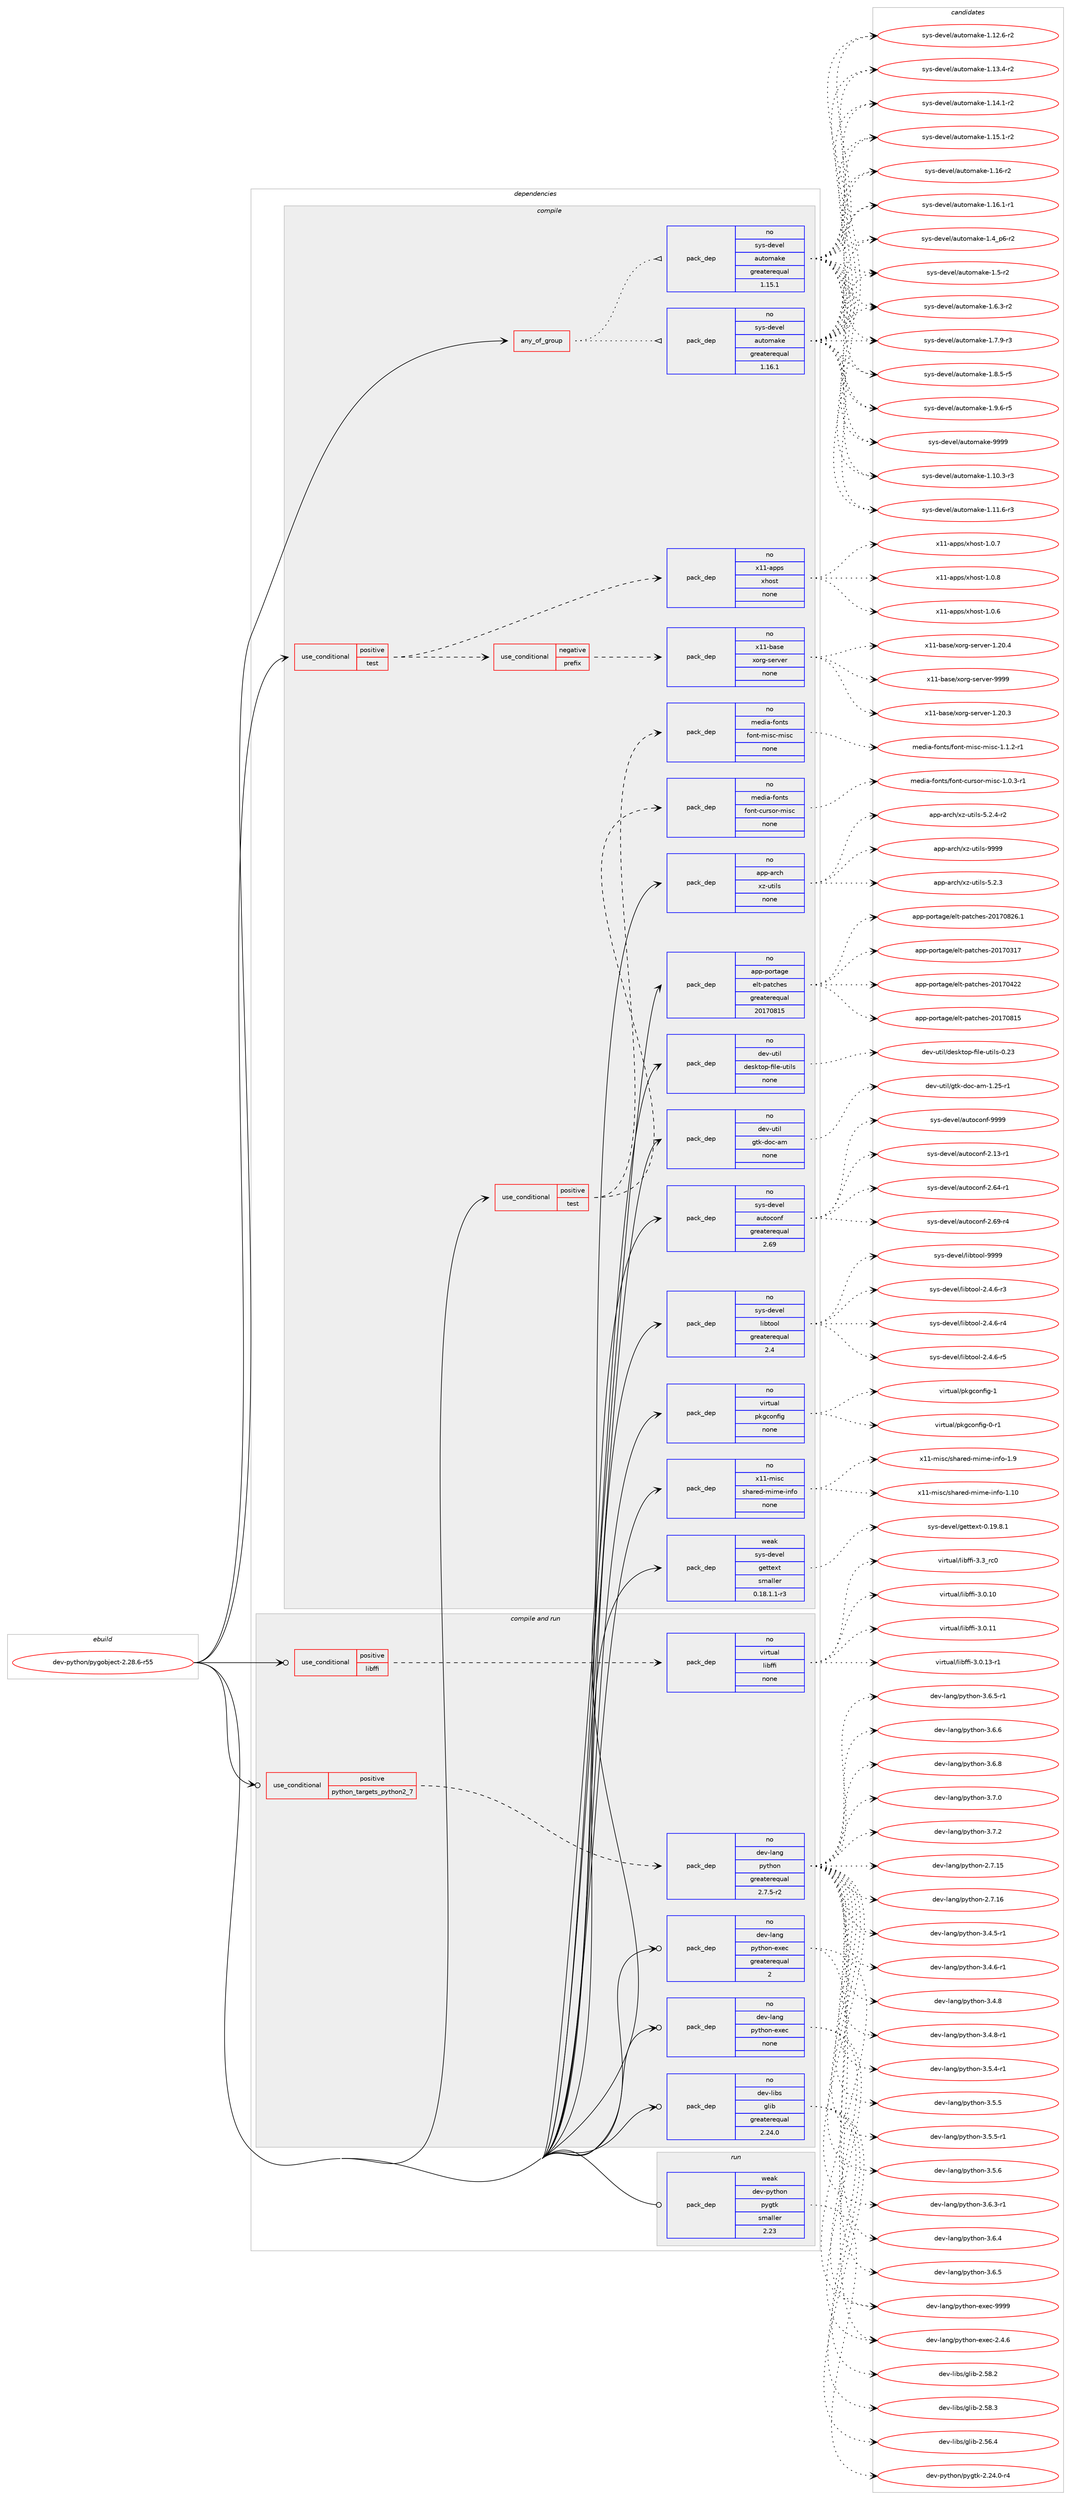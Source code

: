 digraph prolog {

# *************
# Graph options
# *************

newrank=true;
concentrate=true;
compound=true;
graph [rankdir=LR,fontname=Helvetica,fontsize=10,ranksep=1.5];#, ranksep=2.5, nodesep=0.2];
edge  [arrowhead=vee];
node  [fontname=Helvetica,fontsize=10];

# **********
# The ebuild
# **********

subgraph cluster_leftcol {
color=gray;
rank=same;
label=<<i>ebuild</i>>;
id [label="dev-python/pygobject-2.28.6-r55", color=red, width=4, href="../dev-python/pygobject-2.28.6-r55.svg"];
}

# ****************
# The dependencies
# ****************

subgraph cluster_midcol {
color=gray;
label=<<i>dependencies</i>>;
subgraph cluster_compile {
fillcolor="#eeeeee";
style=filled;
label=<<i>compile</i>>;
subgraph any22737 {
dependency1429597 [label=<<TABLE BORDER="0" CELLBORDER="1" CELLSPACING="0" CELLPADDING="4"><TR><TD CELLPADDING="10">any_of_group</TD></TR></TABLE>>, shape=none, color=red];subgraph pack1025366 {
dependency1429598 [label=<<TABLE BORDER="0" CELLBORDER="1" CELLSPACING="0" CELLPADDING="4" WIDTH="220"><TR><TD ROWSPAN="6" CELLPADDING="30">pack_dep</TD></TR><TR><TD WIDTH="110">no</TD></TR><TR><TD>sys-devel</TD></TR><TR><TD>automake</TD></TR><TR><TD>greaterequal</TD></TR><TR><TD>1.16.1</TD></TR></TABLE>>, shape=none, color=blue];
}
dependency1429597:e -> dependency1429598:w [weight=20,style="dotted",arrowhead="oinv"];
subgraph pack1025367 {
dependency1429599 [label=<<TABLE BORDER="0" CELLBORDER="1" CELLSPACING="0" CELLPADDING="4" WIDTH="220"><TR><TD ROWSPAN="6" CELLPADDING="30">pack_dep</TD></TR><TR><TD WIDTH="110">no</TD></TR><TR><TD>sys-devel</TD></TR><TR><TD>automake</TD></TR><TR><TD>greaterequal</TD></TR><TR><TD>1.15.1</TD></TR></TABLE>>, shape=none, color=blue];
}
dependency1429597:e -> dependency1429599:w [weight=20,style="dotted",arrowhead="oinv"];
}
id:e -> dependency1429597:w [weight=20,style="solid",arrowhead="vee"];
subgraph cond380913 {
dependency1429600 [label=<<TABLE BORDER="0" CELLBORDER="1" CELLSPACING="0" CELLPADDING="4"><TR><TD ROWSPAN="3" CELLPADDING="10">use_conditional</TD></TR><TR><TD>positive</TD></TR><TR><TD>test</TD></TR></TABLE>>, shape=none, color=red];
subgraph cond380914 {
dependency1429601 [label=<<TABLE BORDER="0" CELLBORDER="1" CELLSPACING="0" CELLPADDING="4"><TR><TD ROWSPAN="3" CELLPADDING="10">use_conditional</TD></TR><TR><TD>negative</TD></TR><TR><TD>prefix</TD></TR></TABLE>>, shape=none, color=red];
subgraph pack1025368 {
dependency1429602 [label=<<TABLE BORDER="0" CELLBORDER="1" CELLSPACING="0" CELLPADDING="4" WIDTH="220"><TR><TD ROWSPAN="6" CELLPADDING="30">pack_dep</TD></TR><TR><TD WIDTH="110">no</TD></TR><TR><TD>x11-base</TD></TR><TR><TD>xorg-server</TD></TR><TR><TD>none</TD></TR><TR><TD></TD></TR></TABLE>>, shape=none, color=blue];
}
dependency1429601:e -> dependency1429602:w [weight=20,style="dashed",arrowhead="vee"];
}
dependency1429600:e -> dependency1429601:w [weight=20,style="dashed",arrowhead="vee"];
subgraph pack1025369 {
dependency1429603 [label=<<TABLE BORDER="0" CELLBORDER="1" CELLSPACING="0" CELLPADDING="4" WIDTH="220"><TR><TD ROWSPAN="6" CELLPADDING="30">pack_dep</TD></TR><TR><TD WIDTH="110">no</TD></TR><TR><TD>x11-apps</TD></TR><TR><TD>xhost</TD></TR><TR><TD>none</TD></TR><TR><TD></TD></TR></TABLE>>, shape=none, color=blue];
}
dependency1429600:e -> dependency1429603:w [weight=20,style="dashed",arrowhead="vee"];
}
id:e -> dependency1429600:w [weight=20,style="solid",arrowhead="vee"];
subgraph cond380915 {
dependency1429604 [label=<<TABLE BORDER="0" CELLBORDER="1" CELLSPACING="0" CELLPADDING="4"><TR><TD ROWSPAN="3" CELLPADDING="10">use_conditional</TD></TR><TR><TD>positive</TD></TR><TR><TD>test</TD></TR></TABLE>>, shape=none, color=red];
subgraph pack1025370 {
dependency1429605 [label=<<TABLE BORDER="0" CELLBORDER="1" CELLSPACING="0" CELLPADDING="4" WIDTH="220"><TR><TD ROWSPAN="6" CELLPADDING="30">pack_dep</TD></TR><TR><TD WIDTH="110">no</TD></TR><TR><TD>media-fonts</TD></TR><TR><TD>font-cursor-misc</TD></TR><TR><TD>none</TD></TR><TR><TD></TD></TR></TABLE>>, shape=none, color=blue];
}
dependency1429604:e -> dependency1429605:w [weight=20,style="dashed",arrowhead="vee"];
subgraph pack1025371 {
dependency1429606 [label=<<TABLE BORDER="0" CELLBORDER="1" CELLSPACING="0" CELLPADDING="4" WIDTH="220"><TR><TD ROWSPAN="6" CELLPADDING="30">pack_dep</TD></TR><TR><TD WIDTH="110">no</TD></TR><TR><TD>media-fonts</TD></TR><TR><TD>font-misc-misc</TD></TR><TR><TD>none</TD></TR><TR><TD></TD></TR></TABLE>>, shape=none, color=blue];
}
dependency1429604:e -> dependency1429606:w [weight=20,style="dashed",arrowhead="vee"];
}
id:e -> dependency1429604:w [weight=20,style="solid",arrowhead="vee"];
subgraph pack1025372 {
dependency1429607 [label=<<TABLE BORDER="0" CELLBORDER="1" CELLSPACING="0" CELLPADDING="4" WIDTH="220"><TR><TD ROWSPAN="6" CELLPADDING="30">pack_dep</TD></TR><TR><TD WIDTH="110">no</TD></TR><TR><TD>app-arch</TD></TR><TR><TD>xz-utils</TD></TR><TR><TD>none</TD></TR><TR><TD></TD></TR></TABLE>>, shape=none, color=blue];
}
id:e -> dependency1429607:w [weight=20,style="solid",arrowhead="vee"];
subgraph pack1025373 {
dependency1429608 [label=<<TABLE BORDER="0" CELLBORDER="1" CELLSPACING="0" CELLPADDING="4" WIDTH="220"><TR><TD ROWSPAN="6" CELLPADDING="30">pack_dep</TD></TR><TR><TD WIDTH="110">no</TD></TR><TR><TD>app-portage</TD></TR><TR><TD>elt-patches</TD></TR><TR><TD>greaterequal</TD></TR><TR><TD>20170815</TD></TR></TABLE>>, shape=none, color=blue];
}
id:e -> dependency1429608:w [weight=20,style="solid",arrowhead="vee"];
subgraph pack1025374 {
dependency1429609 [label=<<TABLE BORDER="0" CELLBORDER="1" CELLSPACING="0" CELLPADDING="4" WIDTH="220"><TR><TD ROWSPAN="6" CELLPADDING="30">pack_dep</TD></TR><TR><TD WIDTH="110">no</TD></TR><TR><TD>dev-util</TD></TR><TR><TD>desktop-file-utils</TD></TR><TR><TD>none</TD></TR><TR><TD></TD></TR></TABLE>>, shape=none, color=blue];
}
id:e -> dependency1429609:w [weight=20,style="solid",arrowhead="vee"];
subgraph pack1025375 {
dependency1429610 [label=<<TABLE BORDER="0" CELLBORDER="1" CELLSPACING="0" CELLPADDING="4" WIDTH="220"><TR><TD ROWSPAN="6" CELLPADDING="30">pack_dep</TD></TR><TR><TD WIDTH="110">no</TD></TR><TR><TD>dev-util</TD></TR><TR><TD>gtk-doc-am</TD></TR><TR><TD>none</TD></TR><TR><TD></TD></TR></TABLE>>, shape=none, color=blue];
}
id:e -> dependency1429610:w [weight=20,style="solid",arrowhead="vee"];
subgraph pack1025376 {
dependency1429611 [label=<<TABLE BORDER="0" CELLBORDER="1" CELLSPACING="0" CELLPADDING="4" WIDTH="220"><TR><TD ROWSPAN="6" CELLPADDING="30">pack_dep</TD></TR><TR><TD WIDTH="110">no</TD></TR><TR><TD>sys-devel</TD></TR><TR><TD>autoconf</TD></TR><TR><TD>greaterequal</TD></TR><TR><TD>2.69</TD></TR></TABLE>>, shape=none, color=blue];
}
id:e -> dependency1429611:w [weight=20,style="solid",arrowhead="vee"];
subgraph pack1025377 {
dependency1429612 [label=<<TABLE BORDER="0" CELLBORDER="1" CELLSPACING="0" CELLPADDING="4" WIDTH="220"><TR><TD ROWSPAN="6" CELLPADDING="30">pack_dep</TD></TR><TR><TD WIDTH="110">no</TD></TR><TR><TD>sys-devel</TD></TR><TR><TD>libtool</TD></TR><TR><TD>greaterequal</TD></TR><TR><TD>2.4</TD></TR></TABLE>>, shape=none, color=blue];
}
id:e -> dependency1429612:w [weight=20,style="solid",arrowhead="vee"];
subgraph pack1025378 {
dependency1429613 [label=<<TABLE BORDER="0" CELLBORDER="1" CELLSPACING="0" CELLPADDING="4" WIDTH="220"><TR><TD ROWSPAN="6" CELLPADDING="30">pack_dep</TD></TR><TR><TD WIDTH="110">no</TD></TR><TR><TD>virtual</TD></TR><TR><TD>pkgconfig</TD></TR><TR><TD>none</TD></TR><TR><TD></TD></TR></TABLE>>, shape=none, color=blue];
}
id:e -> dependency1429613:w [weight=20,style="solid",arrowhead="vee"];
subgraph pack1025379 {
dependency1429614 [label=<<TABLE BORDER="0" CELLBORDER="1" CELLSPACING="0" CELLPADDING="4" WIDTH="220"><TR><TD ROWSPAN="6" CELLPADDING="30">pack_dep</TD></TR><TR><TD WIDTH="110">no</TD></TR><TR><TD>x11-misc</TD></TR><TR><TD>shared-mime-info</TD></TR><TR><TD>none</TD></TR><TR><TD></TD></TR></TABLE>>, shape=none, color=blue];
}
id:e -> dependency1429614:w [weight=20,style="solid",arrowhead="vee"];
subgraph pack1025380 {
dependency1429615 [label=<<TABLE BORDER="0" CELLBORDER="1" CELLSPACING="0" CELLPADDING="4" WIDTH="220"><TR><TD ROWSPAN="6" CELLPADDING="30">pack_dep</TD></TR><TR><TD WIDTH="110">weak</TD></TR><TR><TD>sys-devel</TD></TR><TR><TD>gettext</TD></TR><TR><TD>smaller</TD></TR><TR><TD>0.18.1.1-r3</TD></TR></TABLE>>, shape=none, color=blue];
}
id:e -> dependency1429615:w [weight=20,style="solid",arrowhead="vee"];
}
subgraph cluster_compileandrun {
fillcolor="#eeeeee";
style=filled;
label=<<i>compile and run</i>>;
subgraph cond380916 {
dependency1429616 [label=<<TABLE BORDER="0" CELLBORDER="1" CELLSPACING="0" CELLPADDING="4"><TR><TD ROWSPAN="3" CELLPADDING="10">use_conditional</TD></TR><TR><TD>positive</TD></TR><TR><TD>libffi</TD></TR></TABLE>>, shape=none, color=red];
subgraph pack1025381 {
dependency1429617 [label=<<TABLE BORDER="0" CELLBORDER="1" CELLSPACING="0" CELLPADDING="4" WIDTH="220"><TR><TD ROWSPAN="6" CELLPADDING="30">pack_dep</TD></TR><TR><TD WIDTH="110">no</TD></TR><TR><TD>virtual</TD></TR><TR><TD>libffi</TD></TR><TR><TD>none</TD></TR><TR><TD></TD></TR></TABLE>>, shape=none, color=blue];
}
dependency1429616:e -> dependency1429617:w [weight=20,style="dashed",arrowhead="vee"];
}
id:e -> dependency1429616:w [weight=20,style="solid",arrowhead="odotvee"];
subgraph cond380917 {
dependency1429618 [label=<<TABLE BORDER="0" CELLBORDER="1" CELLSPACING="0" CELLPADDING="4"><TR><TD ROWSPAN="3" CELLPADDING="10">use_conditional</TD></TR><TR><TD>positive</TD></TR><TR><TD>python_targets_python2_7</TD></TR></TABLE>>, shape=none, color=red];
subgraph pack1025382 {
dependency1429619 [label=<<TABLE BORDER="0" CELLBORDER="1" CELLSPACING="0" CELLPADDING="4" WIDTH="220"><TR><TD ROWSPAN="6" CELLPADDING="30">pack_dep</TD></TR><TR><TD WIDTH="110">no</TD></TR><TR><TD>dev-lang</TD></TR><TR><TD>python</TD></TR><TR><TD>greaterequal</TD></TR><TR><TD>2.7.5-r2</TD></TR></TABLE>>, shape=none, color=blue];
}
dependency1429618:e -> dependency1429619:w [weight=20,style="dashed",arrowhead="vee"];
}
id:e -> dependency1429618:w [weight=20,style="solid",arrowhead="odotvee"];
subgraph pack1025383 {
dependency1429620 [label=<<TABLE BORDER="0" CELLBORDER="1" CELLSPACING="0" CELLPADDING="4" WIDTH="220"><TR><TD ROWSPAN="6" CELLPADDING="30">pack_dep</TD></TR><TR><TD WIDTH="110">no</TD></TR><TR><TD>dev-lang</TD></TR><TR><TD>python-exec</TD></TR><TR><TD>greaterequal</TD></TR><TR><TD>2</TD></TR></TABLE>>, shape=none, color=blue];
}
id:e -> dependency1429620:w [weight=20,style="solid",arrowhead="odotvee"];
subgraph pack1025384 {
dependency1429621 [label=<<TABLE BORDER="0" CELLBORDER="1" CELLSPACING="0" CELLPADDING="4" WIDTH="220"><TR><TD ROWSPAN="6" CELLPADDING="30">pack_dep</TD></TR><TR><TD WIDTH="110">no</TD></TR><TR><TD>dev-lang</TD></TR><TR><TD>python-exec</TD></TR><TR><TD>none</TD></TR><TR><TD></TD></TR></TABLE>>, shape=none, color=blue];
}
id:e -> dependency1429621:w [weight=20,style="solid",arrowhead="odotvee"];
subgraph pack1025385 {
dependency1429622 [label=<<TABLE BORDER="0" CELLBORDER="1" CELLSPACING="0" CELLPADDING="4" WIDTH="220"><TR><TD ROWSPAN="6" CELLPADDING="30">pack_dep</TD></TR><TR><TD WIDTH="110">no</TD></TR><TR><TD>dev-libs</TD></TR><TR><TD>glib</TD></TR><TR><TD>greaterequal</TD></TR><TR><TD>2.24.0</TD></TR></TABLE>>, shape=none, color=blue];
}
id:e -> dependency1429622:w [weight=20,style="solid",arrowhead="odotvee"];
}
subgraph cluster_run {
fillcolor="#eeeeee";
style=filled;
label=<<i>run</i>>;
subgraph pack1025386 {
dependency1429623 [label=<<TABLE BORDER="0" CELLBORDER="1" CELLSPACING="0" CELLPADDING="4" WIDTH="220"><TR><TD ROWSPAN="6" CELLPADDING="30">pack_dep</TD></TR><TR><TD WIDTH="110">weak</TD></TR><TR><TD>dev-python</TD></TR><TR><TD>pygtk</TD></TR><TR><TD>smaller</TD></TR><TR><TD>2.23</TD></TR></TABLE>>, shape=none, color=blue];
}
id:e -> dependency1429623:w [weight=20,style="solid",arrowhead="odot"];
}
}

# **************
# The candidates
# **************

subgraph cluster_choices {
rank=same;
color=gray;
label=<<i>candidates</i>>;

subgraph choice1025366 {
color=black;
nodesep=1;
choice11512111545100101118101108479711711611110997107101454946494846514511451 [label="sys-devel/automake-1.10.3-r3", color=red, width=4,href="../sys-devel/automake-1.10.3-r3.svg"];
choice11512111545100101118101108479711711611110997107101454946494946544511451 [label="sys-devel/automake-1.11.6-r3", color=red, width=4,href="../sys-devel/automake-1.11.6-r3.svg"];
choice11512111545100101118101108479711711611110997107101454946495046544511450 [label="sys-devel/automake-1.12.6-r2", color=red, width=4,href="../sys-devel/automake-1.12.6-r2.svg"];
choice11512111545100101118101108479711711611110997107101454946495146524511450 [label="sys-devel/automake-1.13.4-r2", color=red, width=4,href="../sys-devel/automake-1.13.4-r2.svg"];
choice11512111545100101118101108479711711611110997107101454946495246494511450 [label="sys-devel/automake-1.14.1-r2", color=red, width=4,href="../sys-devel/automake-1.14.1-r2.svg"];
choice11512111545100101118101108479711711611110997107101454946495346494511450 [label="sys-devel/automake-1.15.1-r2", color=red, width=4,href="../sys-devel/automake-1.15.1-r2.svg"];
choice1151211154510010111810110847971171161111099710710145494649544511450 [label="sys-devel/automake-1.16-r2", color=red, width=4,href="../sys-devel/automake-1.16-r2.svg"];
choice11512111545100101118101108479711711611110997107101454946495446494511449 [label="sys-devel/automake-1.16.1-r1", color=red, width=4,href="../sys-devel/automake-1.16.1-r1.svg"];
choice115121115451001011181011084797117116111109971071014549465295112544511450 [label="sys-devel/automake-1.4_p6-r2", color=red, width=4,href="../sys-devel/automake-1.4_p6-r2.svg"];
choice11512111545100101118101108479711711611110997107101454946534511450 [label="sys-devel/automake-1.5-r2", color=red, width=4,href="../sys-devel/automake-1.5-r2.svg"];
choice115121115451001011181011084797117116111109971071014549465446514511450 [label="sys-devel/automake-1.6.3-r2", color=red, width=4,href="../sys-devel/automake-1.6.3-r2.svg"];
choice115121115451001011181011084797117116111109971071014549465546574511451 [label="sys-devel/automake-1.7.9-r3", color=red, width=4,href="../sys-devel/automake-1.7.9-r3.svg"];
choice115121115451001011181011084797117116111109971071014549465646534511453 [label="sys-devel/automake-1.8.5-r5", color=red, width=4,href="../sys-devel/automake-1.8.5-r5.svg"];
choice115121115451001011181011084797117116111109971071014549465746544511453 [label="sys-devel/automake-1.9.6-r5", color=red, width=4,href="../sys-devel/automake-1.9.6-r5.svg"];
choice115121115451001011181011084797117116111109971071014557575757 [label="sys-devel/automake-9999", color=red, width=4,href="../sys-devel/automake-9999.svg"];
dependency1429598:e -> choice11512111545100101118101108479711711611110997107101454946494846514511451:w [style=dotted,weight="100"];
dependency1429598:e -> choice11512111545100101118101108479711711611110997107101454946494946544511451:w [style=dotted,weight="100"];
dependency1429598:e -> choice11512111545100101118101108479711711611110997107101454946495046544511450:w [style=dotted,weight="100"];
dependency1429598:e -> choice11512111545100101118101108479711711611110997107101454946495146524511450:w [style=dotted,weight="100"];
dependency1429598:e -> choice11512111545100101118101108479711711611110997107101454946495246494511450:w [style=dotted,weight="100"];
dependency1429598:e -> choice11512111545100101118101108479711711611110997107101454946495346494511450:w [style=dotted,weight="100"];
dependency1429598:e -> choice1151211154510010111810110847971171161111099710710145494649544511450:w [style=dotted,weight="100"];
dependency1429598:e -> choice11512111545100101118101108479711711611110997107101454946495446494511449:w [style=dotted,weight="100"];
dependency1429598:e -> choice115121115451001011181011084797117116111109971071014549465295112544511450:w [style=dotted,weight="100"];
dependency1429598:e -> choice11512111545100101118101108479711711611110997107101454946534511450:w [style=dotted,weight="100"];
dependency1429598:e -> choice115121115451001011181011084797117116111109971071014549465446514511450:w [style=dotted,weight="100"];
dependency1429598:e -> choice115121115451001011181011084797117116111109971071014549465546574511451:w [style=dotted,weight="100"];
dependency1429598:e -> choice115121115451001011181011084797117116111109971071014549465646534511453:w [style=dotted,weight="100"];
dependency1429598:e -> choice115121115451001011181011084797117116111109971071014549465746544511453:w [style=dotted,weight="100"];
dependency1429598:e -> choice115121115451001011181011084797117116111109971071014557575757:w [style=dotted,weight="100"];
}
subgraph choice1025367 {
color=black;
nodesep=1;
choice11512111545100101118101108479711711611110997107101454946494846514511451 [label="sys-devel/automake-1.10.3-r3", color=red, width=4,href="../sys-devel/automake-1.10.3-r3.svg"];
choice11512111545100101118101108479711711611110997107101454946494946544511451 [label="sys-devel/automake-1.11.6-r3", color=red, width=4,href="../sys-devel/automake-1.11.6-r3.svg"];
choice11512111545100101118101108479711711611110997107101454946495046544511450 [label="sys-devel/automake-1.12.6-r2", color=red, width=4,href="../sys-devel/automake-1.12.6-r2.svg"];
choice11512111545100101118101108479711711611110997107101454946495146524511450 [label="sys-devel/automake-1.13.4-r2", color=red, width=4,href="../sys-devel/automake-1.13.4-r2.svg"];
choice11512111545100101118101108479711711611110997107101454946495246494511450 [label="sys-devel/automake-1.14.1-r2", color=red, width=4,href="../sys-devel/automake-1.14.1-r2.svg"];
choice11512111545100101118101108479711711611110997107101454946495346494511450 [label="sys-devel/automake-1.15.1-r2", color=red, width=4,href="../sys-devel/automake-1.15.1-r2.svg"];
choice1151211154510010111810110847971171161111099710710145494649544511450 [label="sys-devel/automake-1.16-r2", color=red, width=4,href="../sys-devel/automake-1.16-r2.svg"];
choice11512111545100101118101108479711711611110997107101454946495446494511449 [label="sys-devel/automake-1.16.1-r1", color=red, width=4,href="../sys-devel/automake-1.16.1-r1.svg"];
choice115121115451001011181011084797117116111109971071014549465295112544511450 [label="sys-devel/automake-1.4_p6-r2", color=red, width=4,href="../sys-devel/automake-1.4_p6-r2.svg"];
choice11512111545100101118101108479711711611110997107101454946534511450 [label="sys-devel/automake-1.5-r2", color=red, width=4,href="../sys-devel/automake-1.5-r2.svg"];
choice115121115451001011181011084797117116111109971071014549465446514511450 [label="sys-devel/automake-1.6.3-r2", color=red, width=4,href="../sys-devel/automake-1.6.3-r2.svg"];
choice115121115451001011181011084797117116111109971071014549465546574511451 [label="sys-devel/automake-1.7.9-r3", color=red, width=4,href="../sys-devel/automake-1.7.9-r3.svg"];
choice115121115451001011181011084797117116111109971071014549465646534511453 [label="sys-devel/automake-1.8.5-r5", color=red, width=4,href="../sys-devel/automake-1.8.5-r5.svg"];
choice115121115451001011181011084797117116111109971071014549465746544511453 [label="sys-devel/automake-1.9.6-r5", color=red, width=4,href="../sys-devel/automake-1.9.6-r5.svg"];
choice115121115451001011181011084797117116111109971071014557575757 [label="sys-devel/automake-9999", color=red, width=4,href="../sys-devel/automake-9999.svg"];
dependency1429599:e -> choice11512111545100101118101108479711711611110997107101454946494846514511451:w [style=dotted,weight="100"];
dependency1429599:e -> choice11512111545100101118101108479711711611110997107101454946494946544511451:w [style=dotted,weight="100"];
dependency1429599:e -> choice11512111545100101118101108479711711611110997107101454946495046544511450:w [style=dotted,weight="100"];
dependency1429599:e -> choice11512111545100101118101108479711711611110997107101454946495146524511450:w [style=dotted,weight="100"];
dependency1429599:e -> choice11512111545100101118101108479711711611110997107101454946495246494511450:w [style=dotted,weight="100"];
dependency1429599:e -> choice11512111545100101118101108479711711611110997107101454946495346494511450:w [style=dotted,weight="100"];
dependency1429599:e -> choice1151211154510010111810110847971171161111099710710145494649544511450:w [style=dotted,weight="100"];
dependency1429599:e -> choice11512111545100101118101108479711711611110997107101454946495446494511449:w [style=dotted,weight="100"];
dependency1429599:e -> choice115121115451001011181011084797117116111109971071014549465295112544511450:w [style=dotted,weight="100"];
dependency1429599:e -> choice11512111545100101118101108479711711611110997107101454946534511450:w [style=dotted,weight="100"];
dependency1429599:e -> choice115121115451001011181011084797117116111109971071014549465446514511450:w [style=dotted,weight="100"];
dependency1429599:e -> choice115121115451001011181011084797117116111109971071014549465546574511451:w [style=dotted,weight="100"];
dependency1429599:e -> choice115121115451001011181011084797117116111109971071014549465646534511453:w [style=dotted,weight="100"];
dependency1429599:e -> choice115121115451001011181011084797117116111109971071014549465746544511453:w [style=dotted,weight="100"];
dependency1429599:e -> choice115121115451001011181011084797117116111109971071014557575757:w [style=dotted,weight="100"];
}
subgraph choice1025368 {
color=black;
nodesep=1;
choice1204949459897115101471201111141034511510111411810111445494650484651 [label="x11-base/xorg-server-1.20.3", color=red, width=4,href="../x11-base/xorg-server-1.20.3.svg"];
choice1204949459897115101471201111141034511510111411810111445494650484652 [label="x11-base/xorg-server-1.20.4", color=red, width=4,href="../x11-base/xorg-server-1.20.4.svg"];
choice120494945989711510147120111114103451151011141181011144557575757 [label="x11-base/xorg-server-9999", color=red, width=4,href="../x11-base/xorg-server-9999.svg"];
dependency1429602:e -> choice1204949459897115101471201111141034511510111411810111445494650484651:w [style=dotted,weight="100"];
dependency1429602:e -> choice1204949459897115101471201111141034511510111411810111445494650484652:w [style=dotted,weight="100"];
dependency1429602:e -> choice120494945989711510147120111114103451151011141181011144557575757:w [style=dotted,weight="100"];
}
subgraph choice1025369 {
color=black;
nodesep=1;
choice1204949459711211211547120104111115116454946484654 [label="x11-apps/xhost-1.0.6", color=red, width=4,href="../x11-apps/xhost-1.0.6.svg"];
choice1204949459711211211547120104111115116454946484655 [label="x11-apps/xhost-1.0.7", color=red, width=4,href="../x11-apps/xhost-1.0.7.svg"];
choice1204949459711211211547120104111115116454946484656 [label="x11-apps/xhost-1.0.8", color=red, width=4,href="../x11-apps/xhost-1.0.8.svg"];
dependency1429603:e -> choice1204949459711211211547120104111115116454946484654:w [style=dotted,weight="100"];
dependency1429603:e -> choice1204949459711211211547120104111115116454946484655:w [style=dotted,weight="100"];
dependency1429603:e -> choice1204949459711211211547120104111115116454946484656:w [style=dotted,weight="100"];
}
subgraph choice1025370 {
color=black;
nodesep=1;
choice109101100105974510211111011611547102111110116459911711411511111445109105115994549464846514511449 [label="media-fonts/font-cursor-misc-1.0.3-r1", color=red, width=4,href="../media-fonts/font-cursor-misc-1.0.3-r1.svg"];
dependency1429605:e -> choice109101100105974510211111011611547102111110116459911711411511111445109105115994549464846514511449:w [style=dotted,weight="100"];
}
subgraph choice1025371 {
color=black;
nodesep=1;
choice109101100105974510211111011611547102111110116451091051159945109105115994549464946504511449 [label="media-fonts/font-misc-misc-1.1.2-r1", color=red, width=4,href="../media-fonts/font-misc-misc-1.1.2-r1.svg"];
dependency1429606:e -> choice109101100105974510211111011611547102111110116451091051159945109105115994549464946504511449:w [style=dotted,weight="100"];
}
subgraph choice1025372 {
color=black;
nodesep=1;
choice971121124597114991044712012245117116105108115455346504651 [label="app-arch/xz-utils-5.2.3", color=red, width=4,href="../app-arch/xz-utils-5.2.3.svg"];
choice9711211245971149910447120122451171161051081154553465046524511450 [label="app-arch/xz-utils-5.2.4-r2", color=red, width=4,href="../app-arch/xz-utils-5.2.4-r2.svg"];
choice9711211245971149910447120122451171161051081154557575757 [label="app-arch/xz-utils-9999", color=red, width=4,href="../app-arch/xz-utils-9999.svg"];
dependency1429607:e -> choice971121124597114991044712012245117116105108115455346504651:w [style=dotted,weight="100"];
dependency1429607:e -> choice9711211245971149910447120122451171161051081154553465046524511450:w [style=dotted,weight="100"];
dependency1429607:e -> choice9711211245971149910447120122451171161051081154557575757:w [style=dotted,weight="100"];
}
subgraph choice1025373 {
color=black;
nodesep=1;
choice97112112451121111141169710310147101108116451129711699104101115455048495548514955 [label="app-portage/elt-patches-20170317", color=red, width=4,href="../app-portage/elt-patches-20170317.svg"];
choice97112112451121111141169710310147101108116451129711699104101115455048495548525050 [label="app-portage/elt-patches-20170422", color=red, width=4,href="../app-portage/elt-patches-20170422.svg"];
choice97112112451121111141169710310147101108116451129711699104101115455048495548564953 [label="app-portage/elt-patches-20170815", color=red, width=4,href="../app-portage/elt-patches-20170815.svg"];
choice971121124511211111411697103101471011081164511297116991041011154550484955485650544649 [label="app-portage/elt-patches-20170826.1", color=red, width=4,href="../app-portage/elt-patches-20170826.1.svg"];
dependency1429608:e -> choice97112112451121111141169710310147101108116451129711699104101115455048495548514955:w [style=dotted,weight="100"];
dependency1429608:e -> choice97112112451121111141169710310147101108116451129711699104101115455048495548525050:w [style=dotted,weight="100"];
dependency1429608:e -> choice97112112451121111141169710310147101108116451129711699104101115455048495548564953:w [style=dotted,weight="100"];
dependency1429608:e -> choice971121124511211111411697103101471011081164511297116991041011154550484955485650544649:w [style=dotted,weight="100"];
}
subgraph choice1025374 {
color=black;
nodesep=1;
choice100101118451171161051084710010111510711611111245102105108101451171161051081154548465051 [label="dev-util/desktop-file-utils-0.23", color=red, width=4,href="../dev-util/desktop-file-utils-0.23.svg"];
dependency1429609:e -> choice100101118451171161051084710010111510711611111245102105108101451171161051081154548465051:w [style=dotted,weight="100"];
}
subgraph choice1025375 {
color=black;
nodesep=1;
choice10010111845117116105108471031161074510011199459710945494650534511449 [label="dev-util/gtk-doc-am-1.25-r1", color=red, width=4,href="../dev-util/gtk-doc-am-1.25-r1.svg"];
dependency1429610:e -> choice10010111845117116105108471031161074510011199459710945494650534511449:w [style=dotted,weight="100"];
}
subgraph choice1025376 {
color=black;
nodesep=1;
choice1151211154510010111810110847971171161119911111010245504649514511449 [label="sys-devel/autoconf-2.13-r1", color=red, width=4,href="../sys-devel/autoconf-2.13-r1.svg"];
choice1151211154510010111810110847971171161119911111010245504654524511449 [label="sys-devel/autoconf-2.64-r1", color=red, width=4,href="../sys-devel/autoconf-2.64-r1.svg"];
choice1151211154510010111810110847971171161119911111010245504654574511452 [label="sys-devel/autoconf-2.69-r4", color=red, width=4,href="../sys-devel/autoconf-2.69-r4.svg"];
choice115121115451001011181011084797117116111991111101024557575757 [label="sys-devel/autoconf-9999", color=red, width=4,href="../sys-devel/autoconf-9999.svg"];
dependency1429611:e -> choice1151211154510010111810110847971171161119911111010245504649514511449:w [style=dotted,weight="100"];
dependency1429611:e -> choice1151211154510010111810110847971171161119911111010245504654524511449:w [style=dotted,weight="100"];
dependency1429611:e -> choice1151211154510010111810110847971171161119911111010245504654574511452:w [style=dotted,weight="100"];
dependency1429611:e -> choice115121115451001011181011084797117116111991111101024557575757:w [style=dotted,weight="100"];
}
subgraph choice1025377 {
color=black;
nodesep=1;
choice1151211154510010111810110847108105981161111111084550465246544511451 [label="sys-devel/libtool-2.4.6-r3", color=red, width=4,href="../sys-devel/libtool-2.4.6-r3.svg"];
choice1151211154510010111810110847108105981161111111084550465246544511452 [label="sys-devel/libtool-2.4.6-r4", color=red, width=4,href="../sys-devel/libtool-2.4.6-r4.svg"];
choice1151211154510010111810110847108105981161111111084550465246544511453 [label="sys-devel/libtool-2.4.6-r5", color=red, width=4,href="../sys-devel/libtool-2.4.6-r5.svg"];
choice1151211154510010111810110847108105981161111111084557575757 [label="sys-devel/libtool-9999", color=red, width=4,href="../sys-devel/libtool-9999.svg"];
dependency1429612:e -> choice1151211154510010111810110847108105981161111111084550465246544511451:w [style=dotted,weight="100"];
dependency1429612:e -> choice1151211154510010111810110847108105981161111111084550465246544511452:w [style=dotted,weight="100"];
dependency1429612:e -> choice1151211154510010111810110847108105981161111111084550465246544511453:w [style=dotted,weight="100"];
dependency1429612:e -> choice1151211154510010111810110847108105981161111111084557575757:w [style=dotted,weight="100"];
}
subgraph choice1025378 {
color=black;
nodesep=1;
choice11810511411611797108471121071039911111010210510345484511449 [label="virtual/pkgconfig-0-r1", color=red, width=4,href="../virtual/pkgconfig-0-r1.svg"];
choice1181051141161179710847112107103991111101021051034549 [label="virtual/pkgconfig-1", color=red, width=4,href="../virtual/pkgconfig-1.svg"];
dependency1429613:e -> choice11810511411611797108471121071039911111010210510345484511449:w [style=dotted,weight="100"];
dependency1429613:e -> choice1181051141161179710847112107103991111101021051034549:w [style=dotted,weight="100"];
}
subgraph choice1025379 {
color=black;
nodesep=1;
choice12049494510910511599471151049711410110045109105109101451051101021114549464948 [label="x11-misc/shared-mime-info-1.10", color=red, width=4,href="../x11-misc/shared-mime-info-1.10.svg"];
choice120494945109105115994711510497114101100451091051091014510511010211145494657 [label="x11-misc/shared-mime-info-1.9", color=red, width=4,href="../x11-misc/shared-mime-info-1.9.svg"];
dependency1429614:e -> choice12049494510910511599471151049711410110045109105109101451051101021114549464948:w [style=dotted,weight="100"];
dependency1429614:e -> choice120494945109105115994711510497114101100451091051091014510511010211145494657:w [style=dotted,weight="100"];
}
subgraph choice1025380 {
color=black;
nodesep=1;
choice1151211154510010111810110847103101116116101120116454846495746564649 [label="sys-devel/gettext-0.19.8.1", color=red, width=4,href="../sys-devel/gettext-0.19.8.1.svg"];
dependency1429615:e -> choice1151211154510010111810110847103101116116101120116454846495746564649:w [style=dotted,weight="100"];
}
subgraph choice1025381 {
color=black;
nodesep=1;
choice11810511411611797108471081059810210210545514648464948 [label="virtual/libffi-3.0.10", color=red, width=4,href="../virtual/libffi-3.0.10.svg"];
choice11810511411611797108471081059810210210545514648464949 [label="virtual/libffi-3.0.11", color=red, width=4,href="../virtual/libffi-3.0.11.svg"];
choice118105114116117971084710810598102102105455146484649514511449 [label="virtual/libffi-3.0.13-r1", color=red, width=4,href="../virtual/libffi-3.0.13-r1.svg"];
choice11810511411611797108471081059810210210545514651951149948 [label="virtual/libffi-3.3_rc0", color=red, width=4,href="../virtual/libffi-3.3_rc0.svg"];
dependency1429617:e -> choice11810511411611797108471081059810210210545514648464948:w [style=dotted,weight="100"];
dependency1429617:e -> choice11810511411611797108471081059810210210545514648464949:w [style=dotted,weight="100"];
dependency1429617:e -> choice118105114116117971084710810598102102105455146484649514511449:w [style=dotted,weight="100"];
dependency1429617:e -> choice11810511411611797108471081059810210210545514651951149948:w [style=dotted,weight="100"];
}
subgraph choice1025382 {
color=black;
nodesep=1;
choice10010111845108971101034711212111610411111045504655464953 [label="dev-lang/python-2.7.15", color=red, width=4,href="../dev-lang/python-2.7.15.svg"];
choice10010111845108971101034711212111610411111045504655464954 [label="dev-lang/python-2.7.16", color=red, width=4,href="../dev-lang/python-2.7.16.svg"];
choice1001011184510897110103471121211161041111104551465246534511449 [label="dev-lang/python-3.4.5-r1", color=red, width=4,href="../dev-lang/python-3.4.5-r1.svg"];
choice1001011184510897110103471121211161041111104551465246544511449 [label="dev-lang/python-3.4.6-r1", color=red, width=4,href="../dev-lang/python-3.4.6-r1.svg"];
choice100101118451089711010347112121116104111110455146524656 [label="dev-lang/python-3.4.8", color=red, width=4,href="../dev-lang/python-3.4.8.svg"];
choice1001011184510897110103471121211161041111104551465246564511449 [label="dev-lang/python-3.4.8-r1", color=red, width=4,href="../dev-lang/python-3.4.8-r1.svg"];
choice1001011184510897110103471121211161041111104551465346524511449 [label="dev-lang/python-3.5.4-r1", color=red, width=4,href="../dev-lang/python-3.5.4-r1.svg"];
choice100101118451089711010347112121116104111110455146534653 [label="dev-lang/python-3.5.5", color=red, width=4,href="../dev-lang/python-3.5.5.svg"];
choice1001011184510897110103471121211161041111104551465346534511449 [label="dev-lang/python-3.5.5-r1", color=red, width=4,href="../dev-lang/python-3.5.5-r1.svg"];
choice100101118451089711010347112121116104111110455146534654 [label="dev-lang/python-3.5.6", color=red, width=4,href="../dev-lang/python-3.5.6.svg"];
choice1001011184510897110103471121211161041111104551465446514511449 [label="dev-lang/python-3.6.3-r1", color=red, width=4,href="../dev-lang/python-3.6.3-r1.svg"];
choice100101118451089711010347112121116104111110455146544652 [label="dev-lang/python-3.6.4", color=red, width=4,href="../dev-lang/python-3.6.4.svg"];
choice100101118451089711010347112121116104111110455146544653 [label="dev-lang/python-3.6.5", color=red, width=4,href="../dev-lang/python-3.6.5.svg"];
choice1001011184510897110103471121211161041111104551465446534511449 [label="dev-lang/python-3.6.5-r1", color=red, width=4,href="../dev-lang/python-3.6.5-r1.svg"];
choice100101118451089711010347112121116104111110455146544654 [label="dev-lang/python-3.6.6", color=red, width=4,href="../dev-lang/python-3.6.6.svg"];
choice100101118451089711010347112121116104111110455146544656 [label="dev-lang/python-3.6.8", color=red, width=4,href="../dev-lang/python-3.6.8.svg"];
choice100101118451089711010347112121116104111110455146554648 [label="dev-lang/python-3.7.0", color=red, width=4,href="../dev-lang/python-3.7.0.svg"];
choice100101118451089711010347112121116104111110455146554650 [label="dev-lang/python-3.7.2", color=red, width=4,href="../dev-lang/python-3.7.2.svg"];
dependency1429619:e -> choice10010111845108971101034711212111610411111045504655464953:w [style=dotted,weight="100"];
dependency1429619:e -> choice10010111845108971101034711212111610411111045504655464954:w [style=dotted,weight="100"];
dependency1429619:e -> choice1001011184510897110103471121211161041111104551465246534511449:w [style=dotted,weight="100"];
dependency1429619:e -> choice1001011184510897110103471121211161041111104551465246544511449:w [style=dotted,weight="100"];
dependency1429619:e -> choice100101118451089711010347112121116104111110455146524656:w [style=dotted,weight="100"];
dependency1429619:e -> choice1001011184510897110103471121211161041111104551465246564511449:w [style=dotted,weight="100"];
dependency1429619:e -> choice1001011184510897110103471121211161041111104551465346524511449:w [style=dotted,weight="100"];
dependency1429619:e -> choice100101118451089711010347112121116104111110455146534653:w [style=dotted,weight="100"];
dependency1429619:e -> choice1001011184510897110103471121211161041111104551465346534511449:w [style=dotted,weight="100"];
dependency1429619:e -> choice100101118451089711010347112121116104111110455146534654:w [style=dotted,weight="100"];
dependency1429619:e -> choice1001011184510897110103471121211161041111104551465446514511449:w [style=dotted,weight="100"];
dependency1429619:e -> choice100101118451089711010347112121116104111110455146544652:w [style=dotted,weight="100"];
dependency1429619:e -> choice100101118451089711010347112121116104111110455146544653:w [style=dotted,weight="100"];
dependency1429619:e -> choice1001011184510897110103471121211161041111104551465446534511449:w [style=dotted,weight="100"];
dependency1429619:e -> choice100101118451089711010347112121116104111110455146544654:w [style=dotted,weight="100"];
dependency1429619:e -> choice100101118451089711010347112121116104111110455146544656:w [style=dotted,weight="100"];
dependency1429619:e -> choice100101118451089711010347112121116104111110455146554648:w [style=dotted,weight="100"];
dependency1429619:e -> choice100101118451089711010347112121116104111110455146554650:w [style=dotted,weight="100"];
}
subgraph choice1025383 {
color=black;
nodesep=1;
choice1001011184510897110103471121211161041111104510112010199455046524654 [label="dev-lang/python-exec-2.4.6", color=red, width=4,href="../dev-lang/python-exec-2.4.6.svg"];
choice10010111845108971101034711212111610411111045101120101994557575757 [label="dev-lang/python-exec-9999", color=red, width=4,href="../dev-lang/python-exec-9999.svg"];
dependency1429620:e -> choice1001011184510897110103471121211161041111104510112010199455046524654:w [style=dotted,weight="100"];
dependency1429620:e -> choice10010111845108971101034711212111610411111045101120101994557575757:w [style=dotted,weight="100"];
}
subgraph choice1025384 {
color=black;
nodesep=1;
choice1001011184510897110103471121211161041111104510112010199455046524654 [label="dev-lang/python-exec-2.4.6", color=red, width=4,href="../dev-lang/python-exec-2.4.6.svg"];
choice10010111845108971101034711212111610411111045101120101994557575757 [label="dev-lang/python-exec-9999", color=red, width=4,href="../dev-lang/python-exec-9999.svg"];
dependency1429621:e -> choice1001011184510897110103471121211161041111104510112010199455046524654:w [style=dotted,weight="100"];
dependency1429621:e -> choice10010111845108971101034711212111610411111045101120101994557575757:w [style=dotted,weight="100"];
}
subgraph choice1025385 {
color=black;
nodesep=1;
choice1001011184510810598115471031081059845504653544652 [label="dev-libs/glib-2.56.4", color=red, width=4,href="../dev-libs/glib-2.56.4.svg"];
choice1001011184510810598115471031081059845504653564650 [label="dev-libs/glib-2.58.2", color=red, width=4,href="../dev-libs/glib-2.58.2.svg"];
choice1001011184510810598115471031081059845504653564651 [label="dev-libs/glib-2.58.3", color=red, width=4,href="../dev-libs/glib-2.58.3.svg"];
dependency1429622:e -> choice1001011184510810598115471031081059845504653544652:w [style=dotted,weight="100"];
dependency1429622:e -> choice1001011184510810598115471031081059845504653564650:w [style=dotted,weight="100"];
dependency1429622:e -> choice1001011184510810598115471031081059845504653564651:w [style=dotted,weight="100"];
}
subgraph choice1025386 {
color=black;
nodesep=1;
choice1001011184511212111610411111047112121103116107455046505246484511452 [label="dev-python/pygtk-2.24.0-r4", color=red, width=4,href="../dev-python/pygtk-2.24.0-r4.svg"];
dependency1429623:e -> choice1001011184511212111610411111047112121103116107455046505246484511452:w [style=dotted,weight="100"];
}
}

}
